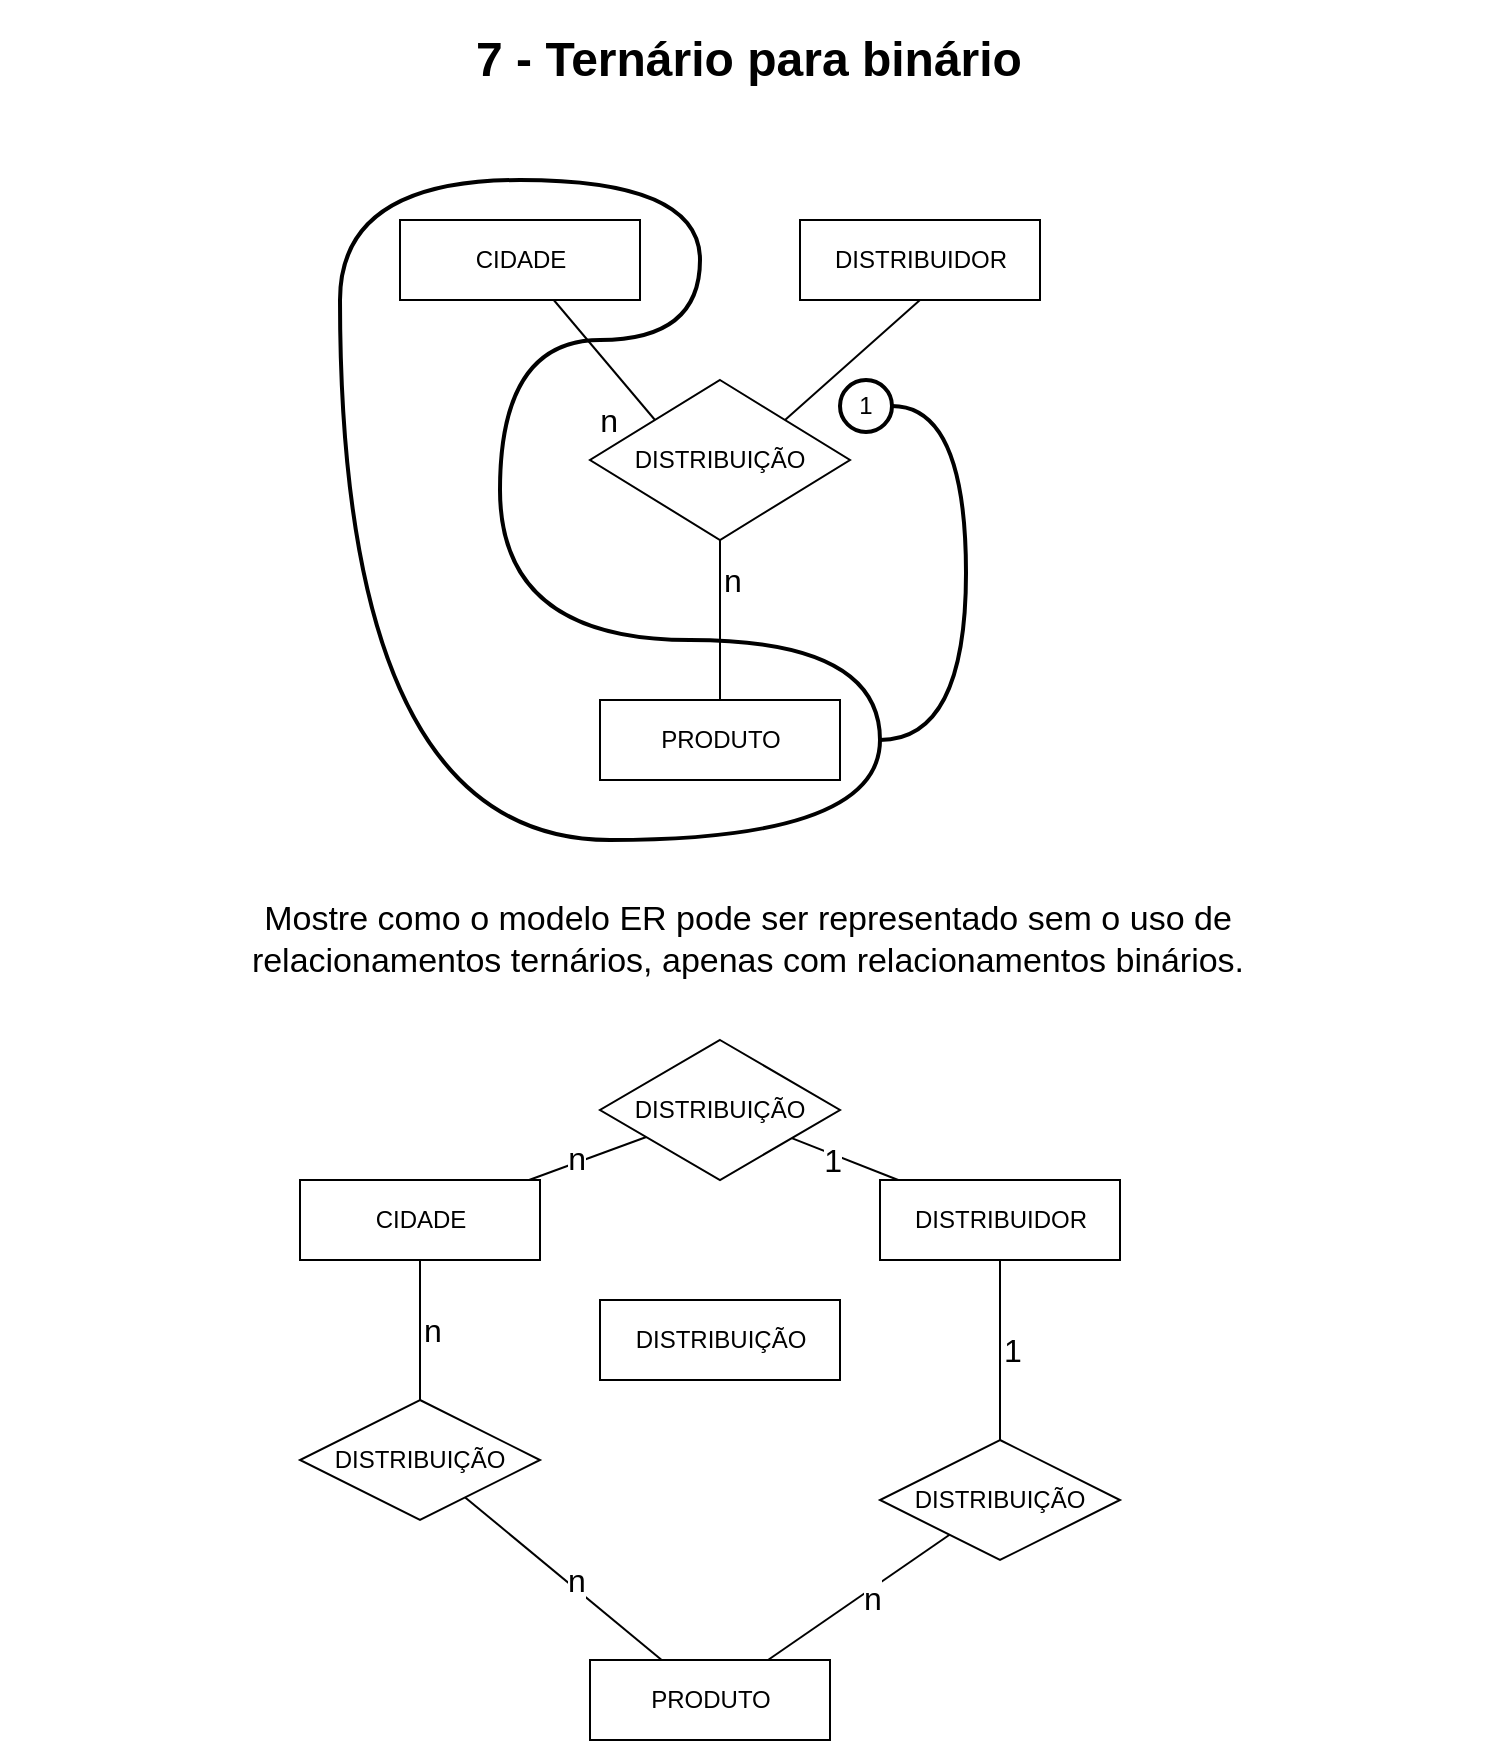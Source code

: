 <mxfile>
    <diagram id="lpKGh_ZZmH6A0EWYgQ_b" name="Questão">
        <mxGraphModel dx="626" dy="879" grid="1" gridSize="10" guides="1" tooltips="1" connect="1" arrows="1" fold="1" page="1" pageScale="1" pageWidth="827" pageHeight="1169" math="0" shadow="0">
            <root>
                <mxCell id="0"/>
                <mxCell id="1" parent="0"/>
                <mxCell id="K8ixmE3VCN6pQSZZg9Ir-34" value="&lt;h1&gt;7 - Ternário para binário&lt;/h1&gt;" style="text;html=1;strokeColor=none;fillColor=none;spacing=5;spacingTop=-20;whiteSpace=wrap;overflow=hidden;rounded=0;align=center;verticalAlign=top;" parent="1" vertex="1">
                    <mxGeometry x="40" y="40" width="749" height="40" as="geometry"/>
                </mxCell>
                <mxCell id="23" value="" style="edgeStyle=none;rounded=0;orthogonalLoop=1;jettySize=auto;html=1;exitX=0.5;exitY=1;exitDx=0;exitDy=0;entryX=1;entryY=0;entryDx=0;entryDy=0;endArrow=none;endFill=0;fontSize=16;labelPosition=right;verticalLabelPosition=middle;align=left;verticalAlign=middle;labelBackgroundColor=none;" parent="1" source="111" target="21" edge="1">
                    <mxGeometry relative="1" as="geometry">
                        <mxPoint x="428.75" y="240" as="sourcePoint"/>
                    </mxGeometry>
                </mxCell>
                <mxCell id="24" value="n" style="edgeStyle=none;rounded=0;orthogonalLoop=1;jettySize=auto;html=1;entryX=0;entryY=0;entryDx=0;entryDy=0;endArrow=none;endFill=0;fontSize=16;labelPosition=left;verticalLabelPosition=middle;align=right;verticalAlign=middle;labelBackgroundColor=none;" parent="1" source="19" target="21" edge="1">
                    <mxGeometry x="0.713" y="-13" relative="1" as="geometry">
                        <mxPoint x="371.5" y="240" as="sourcePoint"/>
                        <mxPoint as="offset"/>
                    </mxGeometry>
                </mxCell>
                <mxCell id="19" value="CIDADE" style="html=1;dashed=0;whitespace=wrap;labelBackgroundColor=none;" parent="1" vertex="1">
                    <mxGeometry x="240" y="140" width="120" height="40" as="geometry"/>
                </mxCell>
                <mxCell id="21" value="DISTRIBUIÇÃO" style="rhombus;whiteSpace=wrap;html=1;dashed=0;" parent="1" vertex="1">
                    <mxGeometry x="335" y="220" width="130" height="80" as="geometry"/>
                </mxCell>
                <mxCell id="36" value="Mostre como o modelo ER pode ser representado sem o uso de relacionamentos ternários, apenas com relacionamentos binários." style="text;whiteSpace=wrap;html=1;fontSize=17;align=center;labelPosition=center;verticalLabelPosition=middle;verticalAlign=middle;" parent="1" vertex="1">
                    <mxGeometry x="121" y="480" width="586" height="40" as="geometry"/>
                </mxCell>
                <mxCell id="111" value="DISTRIBUIDOR" style="html=1;dashed=0;whitespace=wrap;labelBackgroundColor=none;" parent="1" vertex="1">
                    <mxGeometry x="440" y="140" width="120" height="40" as="geometry"/>
                </mxCell>
                <mxCell id="113" value="n" style="edgeStyle=none;rounded=0;orthogonalLoop=1;jettySize=auto;html=1;exitX=0.5;exitY=1;exitDx=0;exitDy=0;endArrow=none;endFill=0;fontSize=16;labelPosition=right;verticalLabelPosition=middle;align=left;verticalAlign=middle;labelBackgroundColor=none;" parent="1" source="21" target="114" edge="1">
                    <mxGeometry x="-0.5" relative="1" as="geometry">
                        <mxPoint x="481.25" y="390" as="sourcePoint"/>
                        <mxPoint x="486" y="430" as="targetPoint"/>
                        <mxPoint as="offset"/>
                    </mxGeometry>
                </mxCell>
                <mxCell id="115" style="edgeStyle=orthogonalEdgeStyle;orthogonalLoop=1;jettySize=auto;html=1;endArrow=none;endFill=0;curved=1;strokeWidth=2;" parent="1" edge="1">
                    <mxGeometry relative="1" as="geometry">
                        <mxPoint x="210" y="180" as="targetPoint"/>
                        <mxPoint x="210" y="180" as="sourcePoint"/>
                        <Array as="points">
                            <mxPoint x="210" y="450"/>
                            <mxPoint x="480" y="450"/>
                            <mxPoint x="480" y="350"/>
                            <mxPoint x="290" y="350"/>
                            <mxPoint x="290" y="200"/>
                            <mxPoint x="390" y="200"/>
                            <mxPoint x="390" y="120"/>
                            <mxPoint x="210" y="120"/>
                        </Array>
                    </mxGeometry>
                </mxCell>
                <mxCell id="114" value="PRODUTO" style="html=1;dashed=0;whitespace=wrap;labelBackgroundColor=none;" parent="1" vertex="1">
                    <mxGeometry x="340" y="380" width="120" height="40" as="geometry"/>
                </mxCell>
                <mxCell id="117" value="1" style="ellipse;whiteSpace=wrap;html=1;aspect=fixed;strokeWidth=2;" parent="1" vertex="1">
                    <mxGeometry x="460" y="220" width="26" height="26" as="geometry"/>
                </mxCell>
                <mxCell id="119" style="edgeStyle=orthogonalEdgeStyle;curved=1;orthogonalLoop=1;jettySize=auto;html=1;endArrow=none;endFill=0;strokeWidth=2;exitX=1;exitY=0.5;exitDx=0;exitDy=0;" parent="1" source="117" edge="1">
                    <mxGeometry relative="1" as="geometry">
                        <mxPoint x="480" y="400" as="targetPoint"/>
                        <mxPoint x="490" y="233" as="sourcePoint"/>
                        <Array as="points">
                            <mxPoint x="523" y="233"/>
                            <mxPoint x="523" y="400"/>
                        </Array>
                    </mxGeometry>
                </mxCell>
                <mxCell id="s6h0Wr-62nsoSGs-L_ta-119" value="n" style="edgeStyle=none;rounded=0;orthogonalLoop=1;jettySize=auto;html=1;endArrow=none;endFill=0;fontSize=16;labelPosition=right;verticalLabelPosition=middle;align=left;verticalAlign=middle;labelBackgroundColor=#ffffff;" parent="1" source="s6h0Wr-62nsoSGs-L_ta-134" target="s6h0Wr-62nsoSGs-L_ta-126" edge="1">
                    <mxGeometry relative="1" as="geometry">
                        <mxPoint x="428.75" y="680" as="sourcePoint"/>
                    </mxGeometry>
                </mxCell>
                <mxCell id="s6h0Wr-62nsoSGs-L_ta-120" value="1" style="edgeStyle=none;rounded=0;orthogonalLoop=1;jettySize=auto;html=1;endArrow=none;endFill=0;fontSize=16;labelPosition=left;verticalLabelPosition=middle;align=right;verticalAlign=middle;labelBackgroundColor=#ffffff;" parent="1" source="s6h0Wr-62nsoSGs-L_ta-132" target="s6h0Wr-62nsoSGs-L_ta-123" edge="1">
                    <mxGeometry relative="1" as="geometry">
                        <mxPoint x="371.5" y="680" as="sourcePoint"/>
                    </mxGeometry>
                </mxCell>
                <mxCell id="s6h0Wr-62nsoSGs-L_ta-121" value="CIDADE" style="html=1;dashed=0;whitespace=wrap;labelBackgroundColor=none;" parent="1" vertex="1">
                    <mxGeometry x="190" y="620" width="120" height="40" as="geometry"/>
                </mxCell>
                <mxCell id="s6h0Wr-62nsoSGs-L_ta-123" value="DISTRIBUIDOR" style="html=1;dashed=0;whitespace=wrap;labelBackgroundColor=none;" parent="1" vertex="1">
                    <mxGeometry x="480" y="620" width="120" height="40" as="geometry"/>
                </mxCell>
                <mxCell id="s6h0Wr-62nsoSGs-L_ta-124" value="n" style="edgeStyle=none;rounded=0;orthogonalLoop=1;jettySize=auto;html=1;endArrow=none;endFill=0;fontSize=16;labelPosition=right;verticalLabelPosition=middle;align=left;verticalAlign=middle;labelBackgroundColor=#ffffff;" parent="1" source="s6h0Wr-62nsoSGs-L_ta-130" target="s6h0Wr-62nsoSGs-L_ta-126" edge="1">
                    <mxGeometry relative="1" as="geometry">
                        <mxPoint x="481.25" y="830" as="sourcePoint"/>
                        <mxPoint x="486" y="870" as="targetPoint"/>
                    </mxGeometry>
                </mxCell>
                <mxCell id="s6h0Wr-62nsoSGs-L_ta-126" value="PRODUTO" style="html=1;dashed=0;whitespace=wrap;labelBackgroundColor=none;" parent="1" vertex="1">
                    <mxGeometry x="335" y="860" width="120" height="40" as="geometry"/>
                </mxCell>
                <mxCell id="s6h0Wr-62nsoSGs-L_ta-130" value="DISTRIBUIÇÃO" style="shape=rhombus;perimeter=rhombusPerimeter;whiteSpace=wrap;html=1;align=center;" parent="1" vertex="1">
                    <mxGeometry x="190" y="730" width="120" height="60" as="geometry"/>
                </mxCell>
                <mxCell id="s6h0Wr-62nsoSGs-L_ta-131" value="n" style="edgeStyle=none;rounded=0;orthogonalLoop=1;jettySize=auto;html=1;endArrow=none;endFill=0;fontSize=16;labelPosition=right;verticalLabelPosition=middle;align=left;verticalAlign=middle;labelBackgroundColor=#ffffff;" parent="1" source="s6h0Wr-62nsoSGs-L_ta-121" target="s6h0Wr-62nsoSGs-L_ta-130" edge="1">
                    <mxGeometry relative="1" as="geometry">
                        <mxPoint x="400" y="800" as="sourcePoint"/>
                        <mxPoint x="400" y="960" as="targetPoint"/>
                    </mxGeometry>
                </mxCell>
                <mxCell id="s6h0Wr-62nsoSGs-L_ta-132" value="DISTRIBUIÇÃO" style="shape=rhombus;perimeter=rhombusPerimeter;whiteSpace=wrap;html=1;align=center;" parent="1" vertex="1">
                    <mxGeometry x="340" y="550" width="120" height="70" as="geometry"/>
                </mxCell>
                <mxCell id="s6h0Wr-62nsoSGs-L_ta-133" value="n" style="edgeStyle=none;rounded=0;orthogonalLoop=1;jettySize=auto;html=1;endArrow=none;endFill=0;fontSize=16;labelPosition=left;verticalLabelPosition=middle;align=right;verticalAlign=middle;labelBackgroundColor=#ffffff;" parent="1" source="s6h0Wr-62nsoSGs-L_ta-121" target="s6h0Wr-62nsoSGs-L_ta-132" edge="1">
                    <mxGeometry relative="1" as="geometry">
                        <mxPoint x="311.111" y="600" as="sourcePoint"/>
                        <mxPoint x="383.439" y="730.191" as="targetPoint"/>
                    </mxGeometry>
                </mxCell>
                <mxCell id="s6h0Wr-62nsoSGs-L_ta-134" value="DISTRIBUIÇÃO" style="shape=rhombus;perimeter=rhombusPerimeter;whiteSpace=wrap;html=1;align=center;" parent="1" vertex="1">
                    <mxGeometry x="480" y="750" width="120" height="60" as="geometry"/>
                </mxCell>
                <mxCell id="s6h0Wr-62nsoSGs-L_ta-135" value="1" style="edgeStyle=none;rounded=0;orthogonalLoop=1;jettySize=auto;html=1;endArrow=none;endFill=0;fontSize=16;labelPosition=right;verticalLabelPosition=middle;align=left;verticalAlign=middle;labelBackgroundColor=none;" parent="1" source="s6h0Wr-62nsoSGs-L_ta-123" target="s6h0Wr-62nsoSGs-L_ta-134" edge="1">
                    <mxGeometry relative="1" as="geometry">
                        <mxPoint x="488.889" y="600" as="sourcePoint"/>
                        <mxPoint x="416.561" y="730.191" as="targetPoint"/>
                    </mxGeometry>
                </mxCell>
                <mxCell id="121" value="DISTRIBUIÇÃO" style="html=1;dashed=0;whitespace=wrap;labelBackgroundColor=none;" vertex="1" parent="1">
                    <mxGeometry x="340" y="680" width="120" height="40" as="geometry"/>
                </mxCell>
            </root>
        </mxGraphModel>
    </diagram>
</mxfile>